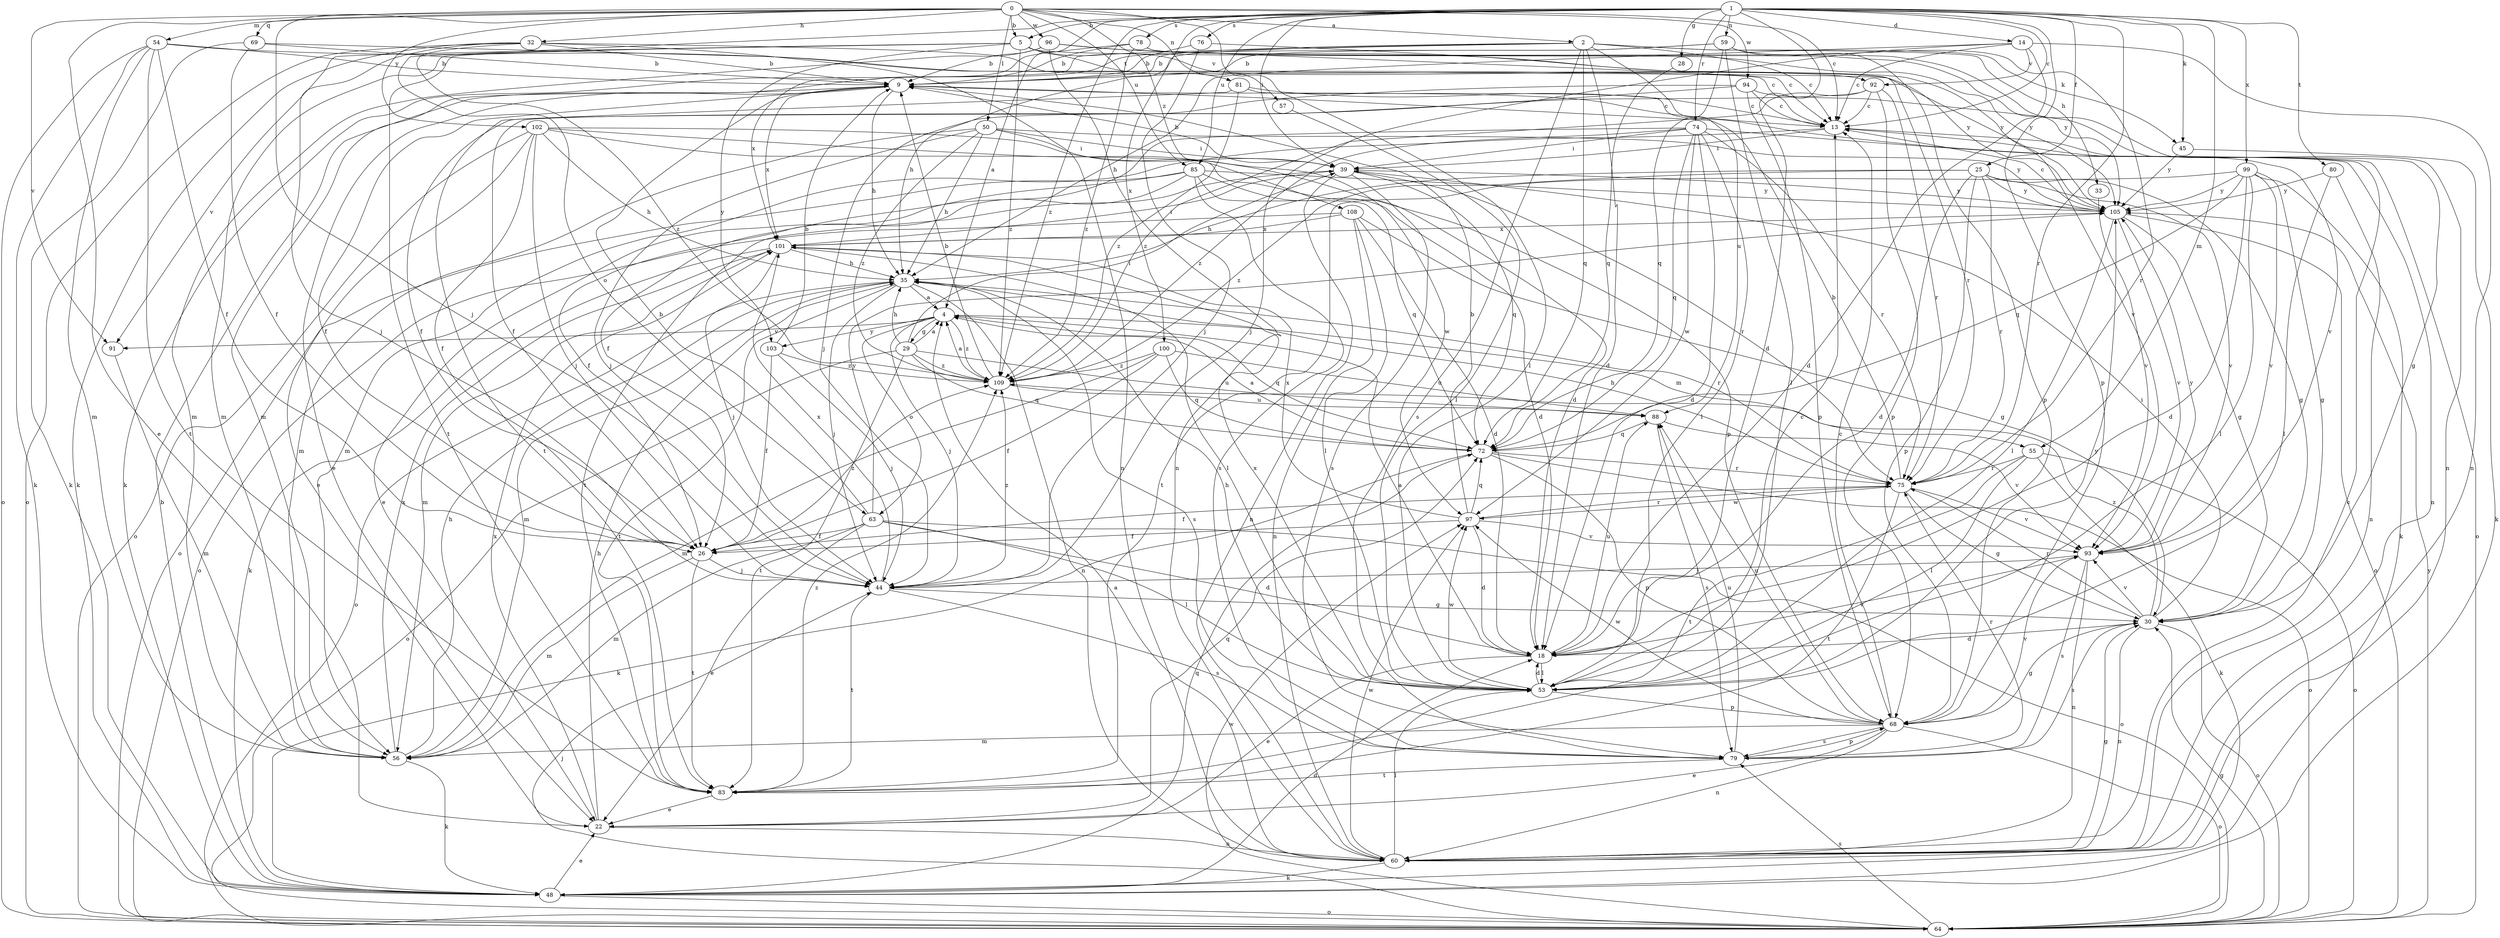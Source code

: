 strict digraph  {
0;
1;
2;
4;
5;
9;
13;
14;
18;
22;
25;
26;
28;
29;
30;
32;
33;
35;
39;
44;
45;
48;
50;
53;
54;
55;
56;
57;
59;
60;
63;
64;
68;
69;
72;
74;
75;
76;
78;
79;
80;
81;
83;
85;
88;
91;
92;
93;
94;
96;
97;
99;
100;
101;
102;
103;
105;
108;
109;
0 -> 2  [label=a];
0 -> 5  [label=b];
0 -> 13  [label=c];
0 -> 22  [label=e];
0 -> 32  [label=h];
0 -> 44  [label=j];
0 -> 50  [label=l];
0 -> 53  [label=l];
0 -> 54  [label=m];
0 -> 57  [label=n];
0 -> 69  [label=q];
0 -> 85  [label=u];
0 -> 91  [label=v];
0 -> 94  [label=w];
0 -> 96  [label=w];
0 -> 102  [label=y];
0 -> 108  [label=z];
1 -> 4  [label=a];
1 -> 5  [label=b];
1 -> 13  [label=c];
1 -> 14  [label=d];
1 -> 18  [label=d];
1 -> 25  [label=f];
1 -> 28  [label=g];
1 -> 39  [label=i];
1 -> 45  [label=k];
1 -> 55  [label=m];
1 -> 59  [label=n];
1 -> 63  [label=o];
1 -> 68  [label=p];
1 -> 74  [label=r];
1 -> 75  [label=r];
1 -> 76  [label=s];
1 -> 78  [label=s];
1 -> 80  [label=t];
1 -> 85  [label=u];
1 -> 99  [label=x];
1 -> 100  [label=x];
1 -> 109  [label=z];
2 -> 9  [label=b];
2 -> 13  [label=c];
2 -> 18  [label=d];
2 -> 33  [label=h];
2 -> 35  [label=h];
2 -> 45  [label=k];
2 -> 48  [label=k];
2 -> 72  [label=q];
2 -> 79  [label=s];
2 -> 88  [label=u];
4 -> 29  [label=g];
4 -> 44  [label=j];
4 -> 55  [label=m];
4 -> 63  [label=o];
4 -> 72  [label=q];
4 -> 91  [label=v];
4 -> 103  [label=y];
4 -> 109  [label=z];
5 -> 56  [label=m];
5 -> 81  [label=t];
5 -> 83  [label=t];
5 -> 91  [label=v];
5 -> 92  [label=v];
5 -> 103  [label=y];
5 -> 105  [label=y];
5 -> 109  [label=z];
9 -> 13  [label=c];
9 -> 22  [label=e];
9 -> 26  [label=f];
9 -> 35  [label=h];
9 -> 101  [label=x];
13 -> 39  [label=i];
13 -> 56  [label=m];
13 -> 64  [label=o];
14 -> 13  [label=c];
14 -> 18  [label=d];
14 -> 35  [label=h];
14 -> 44  [label=j];
14 -> 60  [label=n];
14 -> 92  [label=v];
18 -> 4  [label=a];
18 -> 22  [label=e];
18 -> 53  [label=l];
18 -> 88  [label=u];
18 -> 93  [label=v];
22 -> 35  [label=h];
22 -> 60  [label=n];
22 -> 72  [label=q];
22 -> 101  [label=x];
25 -> 18  [label=d];
25 -> 30  [label=g];
25 -> 35  [label=h];
25 -> 68  [label=p];
25 -> 75  [label=r];
25 -> 93  [label=v];
25 -> 105  [label=y];
25 -> 109  [label=z];
26 -> 44  [label=j];
26 -> 56  [label=m];
26 -> 83  [label=t];
26 -> 109  [label=z];
28 -> 72  [label=q];
29 -> 4  [label=a];
29 -> 35  [label=h];
29 -> 39  [label=i];
29 -> 64  [label=o];
29 -> 72  [label=q];
29 -> 83  [label=t];
29 -> 88  [label=u];
29 -> 109  [label=z];
30 -> 18  [label=d];
30 -> 39  [label=i];
30 -> 60  [label=n];
30 -> 64  [label=o];
30 -> 75  [label=r];
30 -> 79  [label=s];
30 -> 93  [label=v];
30 -> 109  [label=z];
32 -> 9  [label=b];
32 -> 44  [label=j];
32 -> 48  [label=k];
32 -> 60  [label=n];
32 -> 64  [label=o];
32 -> 105  [label=y];
32 -> 109  [label=z];
33 -> 93  [label=v];
35 -> 4  [label=a];
35 -> 44  [label=j];
35 -> 56  [label=m];
35 -> 60  [label=n];
35 -> 64  [label=o];
35 -> 75  [label=r];
35 -> 79  [label=s];
35 -> 83  [label=t];
39 -> 9  [label=b];
39 -> 60  [label=n];
39 -> 72  [label=q];
39 -> 75  [label=r];
39 -> 79  [label=s];
39 -> 83  [label=t];
39 -> 105  [label=y];
44 -> 30  [label=g];
44 -> 79  [label=s];
44 -> 83  [label=t];
44 -> 101  [label=x];
44 -> 109  [label=z];
45 -> 48  [label=k];
45 -> 105  [label=y];
48 -> 9  [label=b];
48 -> 18  [label=d];
48 -> 22  [label=e];
48 -> 64  [label=o];
48 -> 72  [label=q];
50 -> 35  [label=h];
50 -> 39  [label=i];
50 -> 44  [label=j];
50 -> 56  [label=m];
50 -> 97  [label=w];
50 -> 105  [label=y];
50 -> 109  [label=z];
53 -> 13  [label=c];
53 -> 18  [label=d];
53 -> 35  [label=h];
53 -> 68  [label=p];
53 -> 97  [label=w];
53 -> 101  [label=x];
53 -> 105  [label=y];
54 -> 9  [label=b];
54 -> 26  [label=f];
54 -> 48  [label=k];
54 -> 56  [label=m];
54 -> 64  [label=o];
54 -> 83  [label=t];
54 -> 105  [label=y];
55 -> 48  [label=k];
55 -> 53  [label=l];
55 -> 64  [label=o];
55 -> 75  [label=r];
55 -> 83  [label=t];
56 -> 35  [label=h];
56 -> 48  [label=k];
56 -> 101  [label=x];
57 -> 53  [label=l];
59 -> 9  [label=b];
59 -> 53  [label=l];
59 -> 56  [label=m];
59 -> 68  [label=p];
59 -> 72  [label=q];
59 -> 75  [label=r];
60 -> 4  [label=a];
60 -> 13  [label=c];
60 -> 30  [label=g];
60 -> 48  [label=k];
60 -> 53  [label=l];
60 -> 97  [label=w];
63 -> 9  [label=b];
63 -> 18  [label=d];
63 -> 22  [label=e];
63 -> 26  [label=f];
63 -> 53  [label=l];
63 -> 56  [label=m];
63 -> 64  [label=o];
63 -> 105  [label=y];
64 -> 30  [label=g];
64 -> 44  [label=j];
64 -> 79  [label=s];
64 -> 97  [label=w];
64 -> 105  [label=y];
68 -> 13  [label=c];
68 -> 22  [label=e];
68 -> 30  [label=g];
68 -> 56  [label=m];
68 -> 60  [label=n];
68 -> 64  [label=o];
68 -> 79  [label=s];
68 -> 88  [label=u];
68 -> 93  [label=v];
68 -> 97  [label=w];
69 -> 9  [label=b];
69 -> 13  [label=c];
69 -> 26  [label=f];
69 -> 48  [label=k];
72 -> 4  [label=a];
72 -> 48  [label=k];
72 -> 64  [label=o];
72 -> 68  [label=p];
72 -> 75  [label=r];
74 -> 18  [label=d];
74 -> 26  [label=f];
74 -> 39  [label=i];
74 -> 53  [label=l];
74 -> 60  [label=n];
74 -> 72  [label=q];
74 -> 75  [label=r];
74 -> 97  [label=w];
74 -> 109  [label=z];
75 -> 9  [label=b];
75 -> 26  [label=f];
75 -> 30  [label=g];
75 -> 35  [label=h];
75 -> 83  [label=t];
75 -> 93  [label=v];
75 -> 97  [label=w];
76 -> 9  [label=b];
76 -> 44  [label=j];
76 -> 75  [label=r];
78 -> 9  [label=b];
78 -> 60  [label=n];
78 -> 101  [label=x];
78 -> 105  [label=y];
78 -> 109  [label=z];
79 -> 68  [label=p];
79 -> 75  [label=r];
79 -> 83  [label=t];
79 -> 88  [label=u];
80 -> 53  [label=l];
80 -> 60  [label=n];
80 -> 105  [label=y];
81 -> 13  [label=c];
81 -> 83  [label=t];
81 -> 93  [label=v];
81 -> 109  [label=z];
83 -> 22  [label=e];
83 -> 109  [label=z];
85 -> 18  [label=d];
85 -> 22  [label=e];
85 -> 26  [label=f];
85 -> 64  [label=o];
85 -> 72  [label=q];
85 -> 79  [label=s];
85 -> 105  [label=y];
88 -> 72  [label=q];
88 -> 79  [label=s];
88 -> 93  [label=v];
91 -> 56  [label=m];
92 -> 13  [label=c];
92 -> 26  [label=f];
92 -> 68  [label=p];
92 -> 75  [label=r];
92 -> 109  [label=z];
93 -> 44  [label=j];
93 -> 60  [label=n];
93 -> 79  [label=s];
93 -> 105  [label=y];
94 -> 13  [label=c];
94 -> 26  [label=f];
94 -> 30  [label=g];
94 -> 44  [label=j];
94 -> 68  [label=p];
96 -> 9  [label=b];
96 -> 13  [label=c];
96 -> 56  [label=m];
96 -> 60  [label=n];
96 -> 93  [label=v];
97 -> 9  [label=b];
97 -> 18  [label=d];
97 -> 26  [label=f];
97 -> 72  [label=q];
97 -> 75  [label=r];
97 -> 93  [label=v];
97 -> 101  [label=x];
99 -> 18  [label=d];
99 -> 30  [label=g];
99 -> 48  [label=k];
99 -> 53  [label=l];
99 -> 72  [label=q];
99 -> 83  [label=t];
99 -> 93  [label=v];
99 -> 105  [label=y];
100 -> 26  [label=f];
100 -> 56  [label=m];
100 -> 72  [label=q];
100 -> 88  [label=u];
100 -> 109  [label=z];
101 -> 35  [label=h];
101 -> 39  [label=i];
101 -> 44  [label=j];
101 -> 48  [label=k];
101 -> 53  [label=l];
101 -> 56  [label=m];
102 -> 18  [label=d];
102 -> 22  [label=e];
102 -> 26  [label=f];
102 -> 35  [label=h];
102 -> 39  [label=i];
102 -> 44  [label=j];
102 -> 64  [label=o];
102 -> 68  [label=p];
103 -> 9  [label=b];
103 -> 26  [label=f];
103 -> 44  [label=j];
103 -> 109  [label=z];
105 -> 13  [label=c];
105 -> 30  [label=g];
105 -> 53  [label=l];
105 -> 64  [label=o];
105 -> 93  [label=v];
105 -> 101  [label=x];
108 -> 18  [label=d];
108 -> 30  [label=g];
108 -> 53  [label=l];
108 -> 60  [label=n];
108 -> 64  [label=o];
108 -> 101  [label=x];
109 -> 4  [label=a];
109 -> 9  [label=b];
109 -> 88  [label=u];
}
